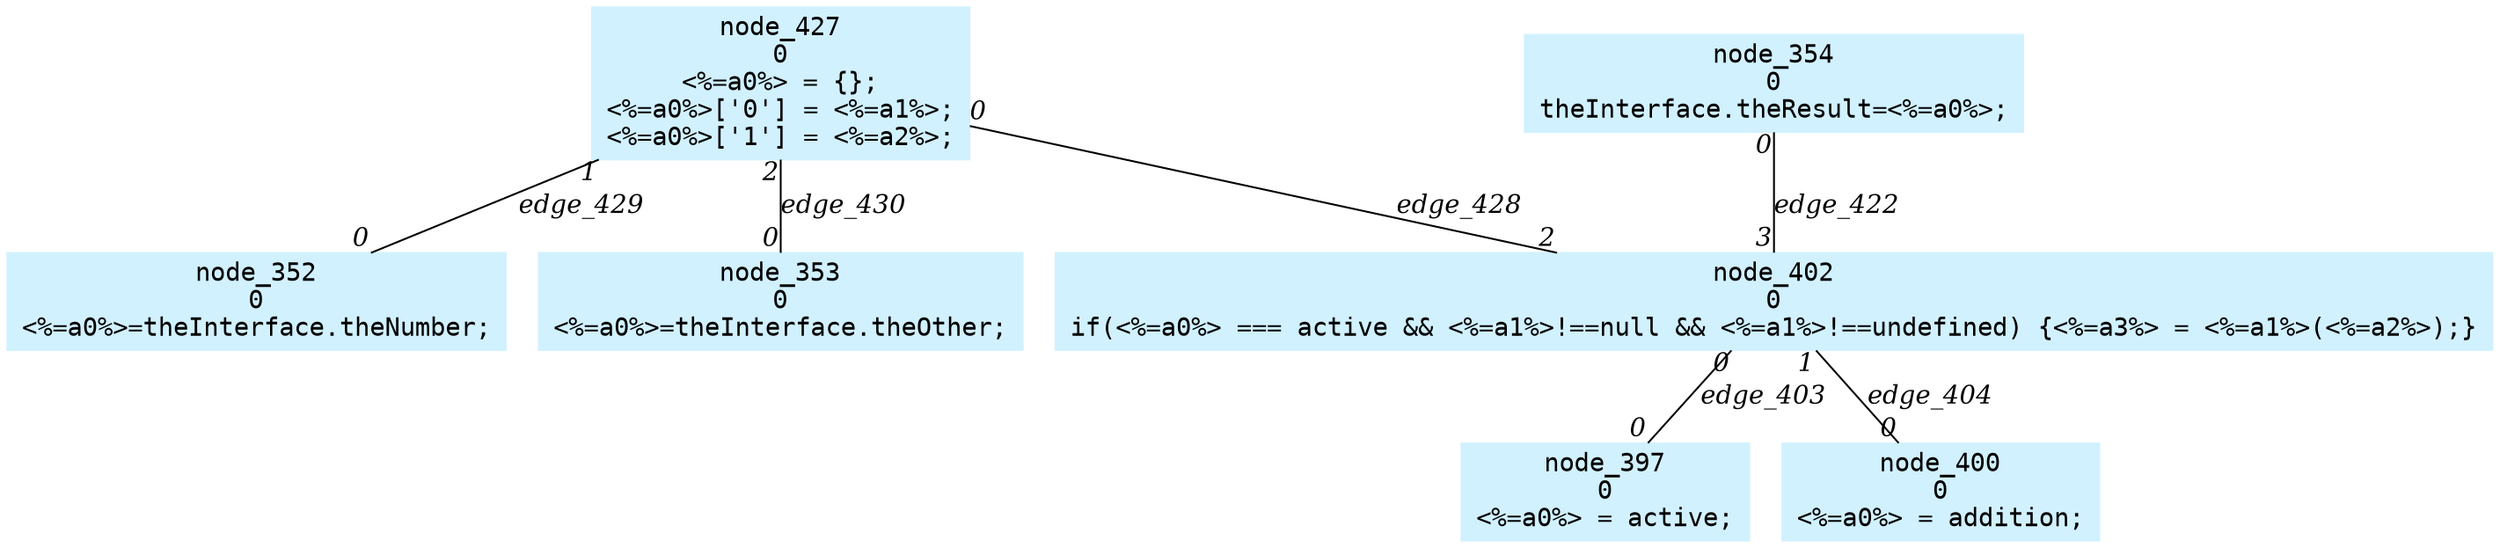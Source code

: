 digraph g{node_352 [shape=box, style=filled, color="#d1f1ff", fontname="Courier", label="node_352
0
<%=a0%>=theInterface.theNumber;
" ]
node_353 [shape=box, style=filled, color="#d1f1ff", fontname="Courier", label="node_353
0
<%=a0%>=theInterface.theOther;
" ]
node_354 [shape=box, style=filled, color="#d1f1ff", fontname="Courier", label="node_354
0
theInterface.theResult=<%=a0%>;
" ]
node_397 [shape=box, style=filled, color="#d1f1ff", fontname="Courier", label="node_397
0
<%=a0%> = active;
" ]
node_400 [shape=box, style=filled, color="#d1f1ff", fontname="Courier", label="node_400
0
<%=a0%> = addition;
" ]
node_402 [shape=box, style=filled, color="#d1f1ff", fontname="Courier", label="node_402
0
if(<%=a0%> === active && <%=a1%>!==null && <%=a1%>!==undefined) {<%=a3%> = <%=a1%>(<%=a2%>);}
" ]
node_427 [shape=box, style=filled, color="#d1f1ff", fontname="Courier", label="node_427
0
<%=a0%> = {};
<%=a0%>['0'] = <%=a1%>;
<%=a0%>['1'] = <%=a2%>;
" ]
node_402 -> node_397 [dir=none, arrowHead=none, fontname="Times-Italic", label="edge_403",  headlabel="0", taillabel="0" ]
node_402 -> node_400 [dir=none, arrowHead=none, fontname="Times-Italic", label="edge_404",  headlabel="0", taillabel="1" ]
node_354 -> node_402 [dir=none, arrowHead=none, fontname="Times-Italic", label="edge_422",  headlabel="3", taillabel="0" ]
node_427 -> node_402 [dir=none, arrowHead=none, fontname="Times-Italic", label="edge_428",  headlabel="2", taillabel="0" ]
node_427 -> node_352 [dir=none, arrowHead=none, fontname="Times-Italic", label="edge_429",  headlabel="0", taillabel="1" ]
node_427 -> node_353 [dir=none, arrowHead=none, fontname="Times-Italic", label="edge_430",  headlabel="0", taillabel="2" ]
}